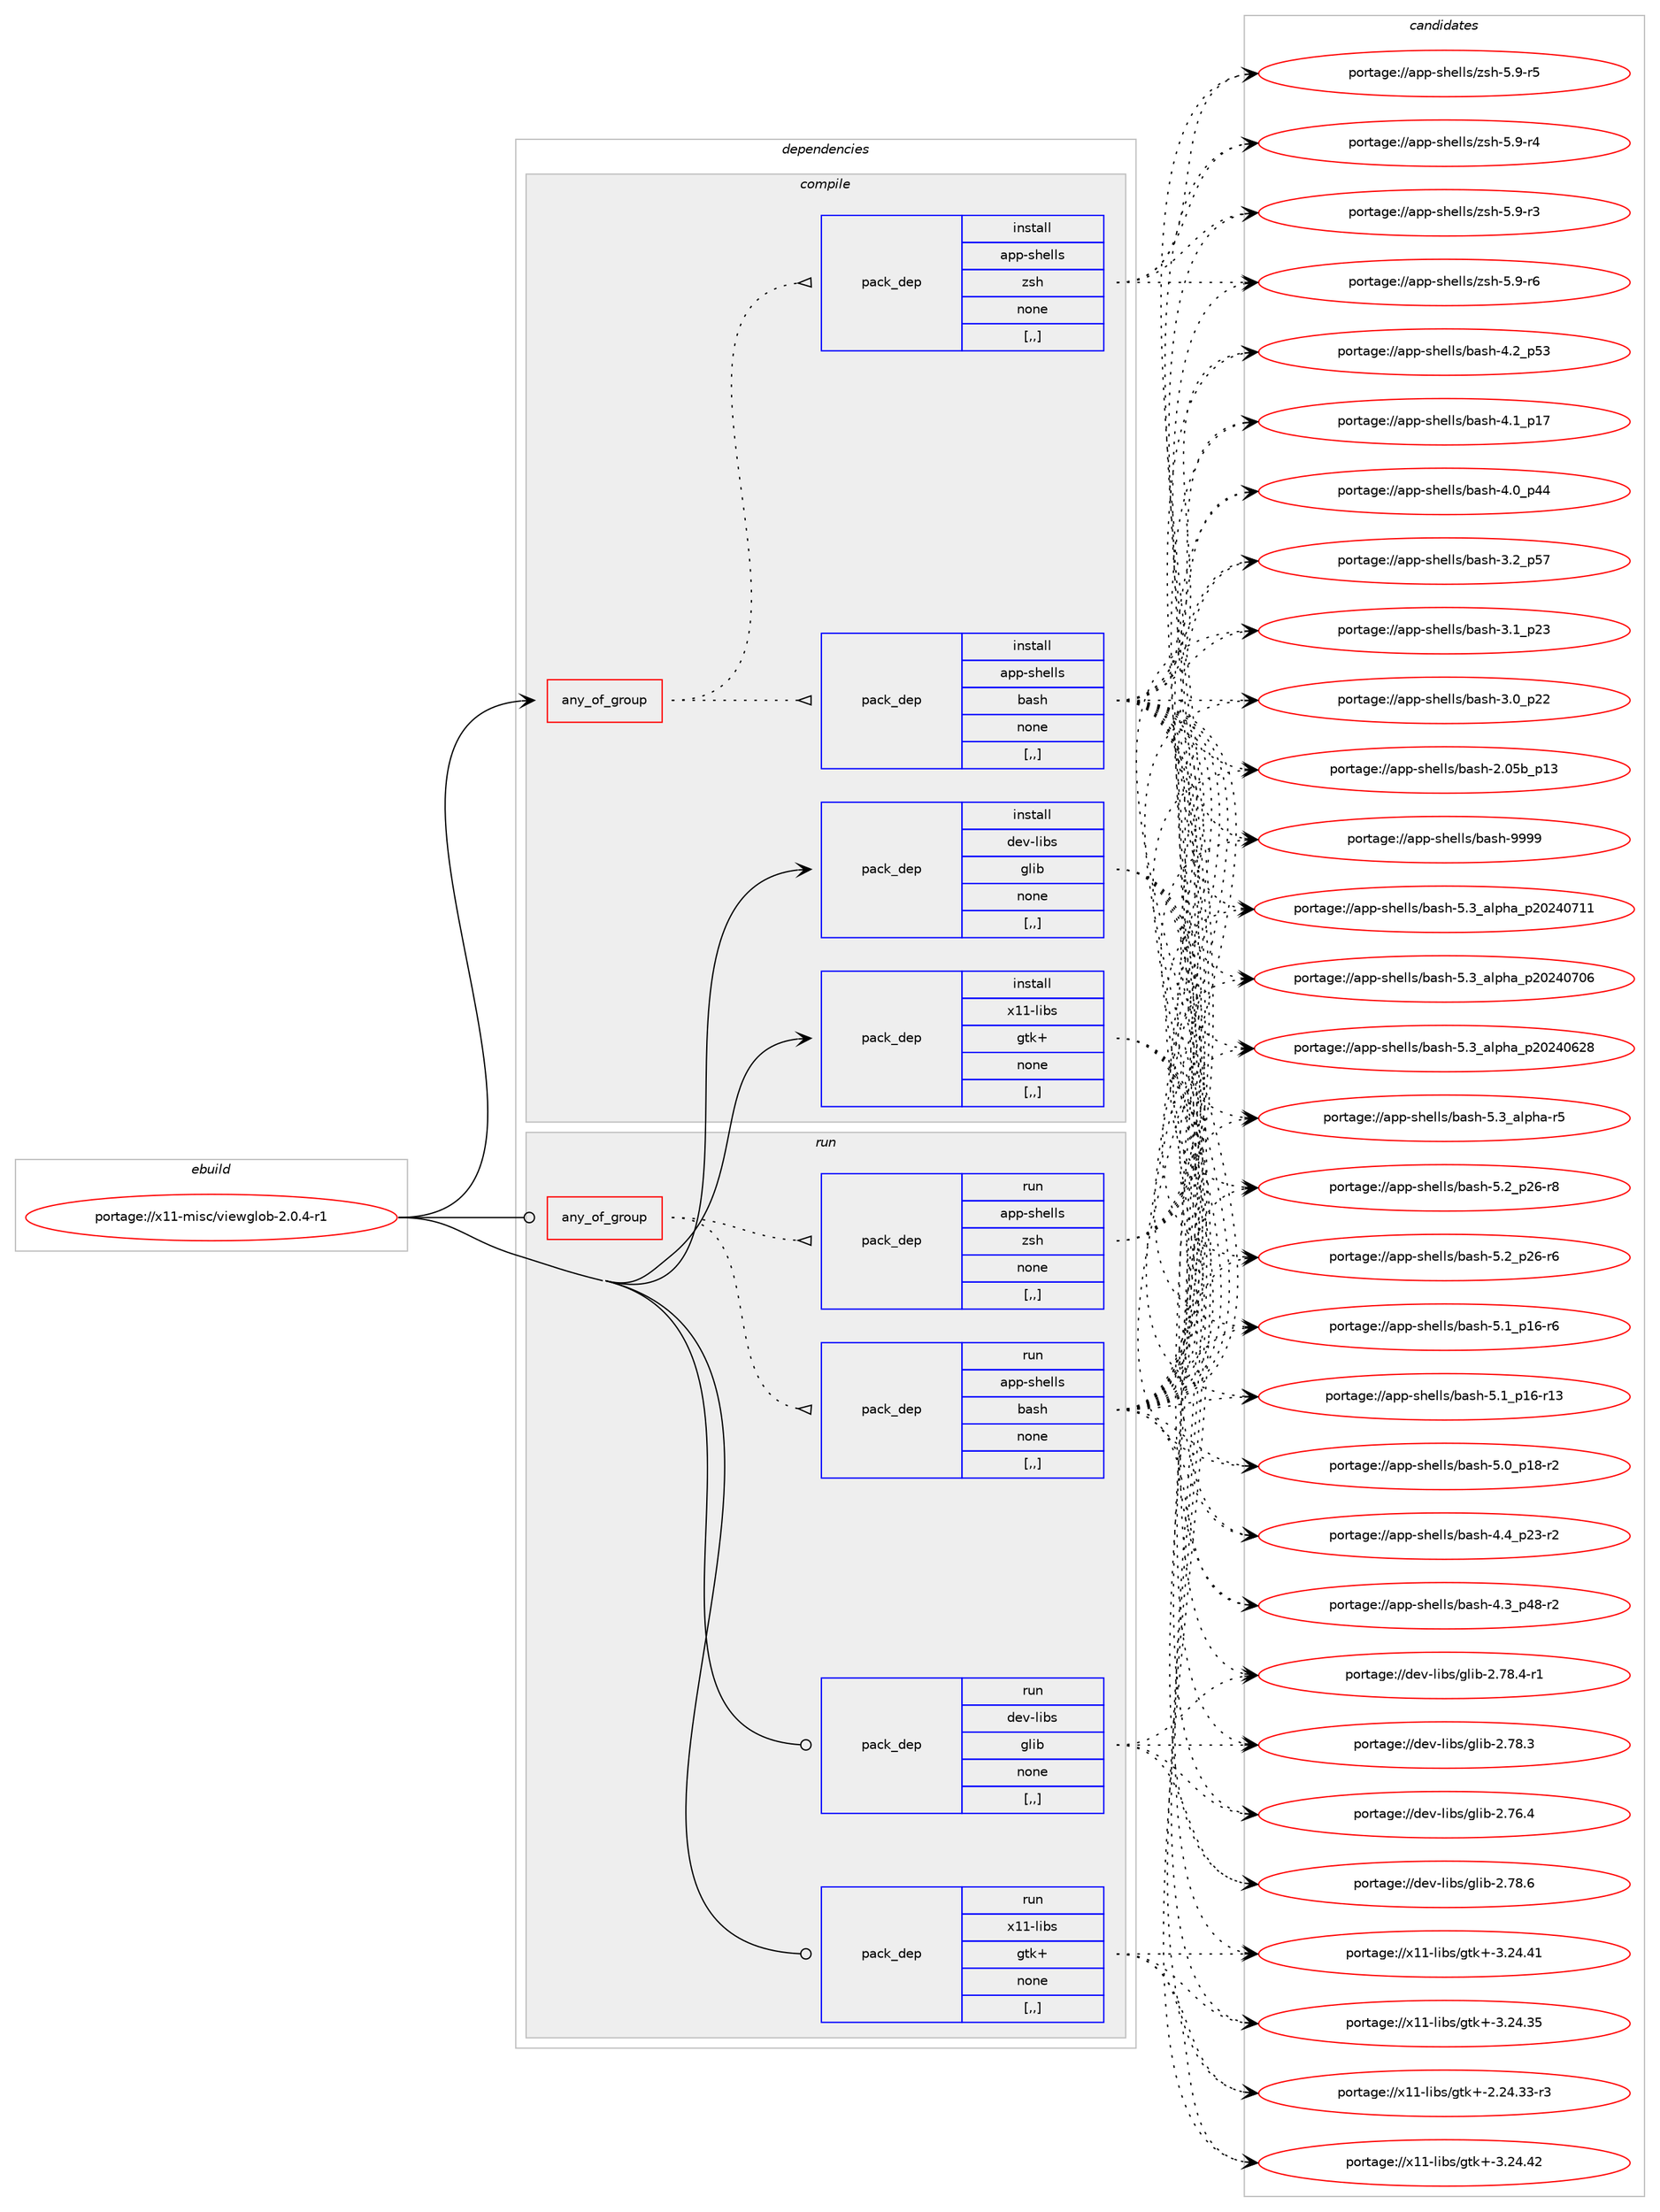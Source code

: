 digraph prolog {

# *************
# Graph options
# *************

newrank=true;
concentrate=true;
compound=true;
graph [rankdir=LR,fontname=Helvetica,fontsize=10,ranksep=1.5];#, ranksep=2.5, nodesep=0.2];
edge  [arrowhead=vee];
node  [fontname=Helvetica,fontsize=10];

# **********
# The ebuild
# **********

subgraph cluster_leftcol {
color=gray;
label=<<i>ebuild</i>>;
id [label="portage://x11-misc/viewglob-2.0.4-r1", color=red, width=4, href="../x11-misc/viewglob-2.0.4-r1.svg"];
}

# ****************
# The dependencies
# ****************

subgraph cluster_midcol {
color=gray;
label=<<i>dependencies</i>>;
subgraph cluster_compile {
fillcolor="#eeeeee";
style=filled;
label=<<i>compile</i>>;
subgraph any3139 {
dependency460569 [label=<<TABLE BORDER="0" CELLBORDER="1" CELLSPACING="0" CELLPADDING="4"><TR><TD CELLPADDING="10">any_of_group</TD></TR></TABLE>>, shape=none, color=red];subgraph pack335300 {
dependency460570 [label=<<TABLE BORDER="0" CELLBORDER="1" CELLSPACING="0" CELLPADDING="4" WIDTH="220"><TR><TD ROWSPAN="6" CELLPADDING="30">pack_dep</TD></TR><TR><TD WIDTH="110">install</TD></TR><TR><TD>app-shells</TD></TR><TR><TD>bash</TD></TR><TR><TD>none</TD></TR><TR><TD>[,,]</TD></TR></TABLE>>, shape=none, color=blue];
}
dependency460569:e -> dependency460570:w [weight=20,style="dotted",arrowhead="oinv"];
subgraph pack335301 {
dependency460571 [label=<<TABLE BORDER="0" CELLBORDER="1" CELLSPACING="0" CELLPADDING="4" WIDTH="220"><TR><TD ROWSPAN="6" CELLPADDING="30">pack_dep</TD></TR><TR><TD WIDTH="110">install</TD></TR><TR><TD>app-shells</TD></TR><TR><TD>zsh</TD></TR><TR><TD>none</TD></TR><TR><TD>[,,]</TD></TR></TABLE>>, shape=none, color=blue];
}
dependency460569:e -> dependency460571:w [weight=20,style="dotted",arrowhead="oinv"];
}
id:e -> dependency460569:w [weight=20,style="solid",arrowhead="vee"];
subgraph pack335302 {
dependency460572 [label=<<TABLE BORDER="0" CELLBORDER="1" CELLSPACING="0" CELLPADDING="4" WIDTH="220"><TR><TD ROWSPAN="6" CELLPADDING="30">pack_dep</TD></TR><TR><TD WIDTH="110">install</TD></TR><TR><TD>dev-libs</TD></TR><TR><TD>glib</TD></TR><TR><TD>none</TD></TR><TR><TD>[,,]</TD></TR></TABLE>>, shape=none, color=blue];
}
id:e -> dependency460572:w [weight=20,style="solid",arrowhead="vee"];
subgraph pack335303 {
dependency460573 [label=<<TABLE BORDER="0" CELLBORDER="1" CELLSPACING="0" CELLPADDING="4" WIDTH="220"><TR><TD ROWSPAN="6" CELLPADDING="30">pack_dep</TD></TR><TR><TD WIDTH="110">install</TD></TR><TR><TD>x11-libs</TD></TR><TR><TD>gtk+</TD></TR><TR><TD>none</TD></TR><TR><TD>[,,]</TD></TR></TABLE>>, shape=none, color=blue];
}
id:e -> dependency460573:w [weight=20,style="solid",arrowhead="vee"];
}
subgraph cluster_compileandrun {
fillcolor="#eeeeee";
style=filled;
label=<<i>compile and run</i>>;
}
subgraph cluster_run {
fillcolor="#eeeeee";
style=filled;
label=<<i>run</i>>;
subgraph any3140 {
dependency460574 [label=<<TABLE BORDER="0" CELLBORDER="1" CELLSPACING="0" CELLPADDING="4"><TR><TD CELLPADDING="10">any_of_group</TD></TR></TABLE>>, shape=none, color=red];subgraph pack335304 {
dependency460575 [label=<<TABLE BORDER="0" CELLBORDER="1" CELLSPACING="0" CELLPADDING="4" WIDTH="220"><TR><TD ROWSPAN="6" CELLPADDING="30">pack_dep</TD></TR><TR><TD WIDTH="110">run</TD></TR><TR><TD>app-shells</TD></TR><TR><TD>bash</TD></TR><TR><TD>none</TD></TR><TR><TD>[,,]</TD></TR></TABLE>>, shape=none, color=blue];
}
dependency460574:e -> dependency460575:w [weight=20,style="dotted",arrowhead="oinv"];
subgraph pack335305 {
dependency460576 [label=<<TABLE BORDER="0" CELLBORDER="1" CELLSPACING="0" CELLPADDING="4" WIDTH="220"><TR><TD ROWSPAN="6" CELLPADDING="30">pack_dep</TD></TR><TR><TD WIDTH="110">run</TD></TR><TR><TD>app-shells</TD></TR><TR><TD>zsh</TD></TR><TR><TD>none</TD></TR><TR><TD>[,,]</TD></TR></TABLE>>, shape=none, color=blue];
}
dependency460574:e -> dependency460576:w [weight=20,style="dotted",arrowhead="oinv"];
}
id:e -> dependency460574:w [weight=20,style="solid",arrowhead="odot"];
subgraph pack335306 {
dependency460577 [label=<<TABLE BORDER="0" CELLBORDER="1" CELLSPACING="0" CELLPADDING="4" WIDTH="220"><TR><TD ROWSPAN="6" CELLPADDING="30">pack_dep</TD></TR><TR><TD WIDTH="110">run</TD></TR><TR><TD>dev-libs</TD></TR><TR><TD>glib</TD></TR><TR><TD>none</TD></TR><TR><TD>[,,]</TD></TR></TABLE>>, shape=none, color=blue];
}
id:e -> dependency460577:w [weight=20,style="solid",arrowhead="odot"];
subgraph pack335307 {
dependency460578 [label=<<TABLE BORDER="0" CELLBORDER="1" CELLSPACING="0" CELLPADDING="4" WIDTH="220"><TR><TD ROWSPAN="6" CELLPADDING="30">pack_dep</TD></TR><TR><TD WIDTH="110">run</TD></TR><TR><TD>x11-libs</TD></TR><TR><TD>gtk+</TD></TR><TR><TD>none</TD></TR><TR><TD>[,,]</TD></TR></TABLE>>, shape=none, color=blue];
}
id:e -> dependency460578:w [weight=20,style="solid",arrowhead="odot"];
}
}

# **************
# The candidates
# **************

subgraph cluster_choices {
rank=same;
color=gray;
label=<<i>candidates</i>>;

subgraph choice335300 {
color=black;
nodesep=1;
choice97112112451151041011081081154798971151044557575757 [label="portage://app-shells/bash-9999", color=red, width=4,href="../app-shells/bash-9999.svg"];
choice971121124511510410110810811547989711510445534651959710811210497951125048505248554949 [label="portage://app-shells/bash-5.3_alpha_p20240711", color=red, width=4,href="../app-shells/bash-5.3_alpha_p20240711.svg"];
choice971121124511510410110810811547989711510445534651959710811210497951125048505248554854 [label="portage://app-shells/bash-5.3_alpha_p20240706", color=red, width=4,href="../app-shells/bash-5.3_alpha_p20240706.svg"];
choice971121124511510410110810811547989711510445534651959710811210497951125048505248545056 [label="portage://app-shells/bash-5.3_alpha_p20240628", color=red, width=4,href="../app-shells/bash-5.3_alpha_p20240628.svg"];
choice9711211245115104101108108115479897115104455346519597108112104974511453 [label="portage://app-shells/bash-5.3_alpha-r5", color=red, width=4,href="../app-shells/bash-5.3_alpha-r5.svg"];
choice9711211245115104101108108115479897115104455346509511250544511456 [label="portage://app-shells/bash-5.2_p26-r8", color=red, width=4,href="../app-shells/bash-5.2_p26-r8.svg"];
choice9711211245115104101108108115479897115104455346509511250544511454 [label="portage://app-shells/bash-5.2_p26-r6", color=red, width=4,href="../app-shells/bash-5.2_p26-r6.svg"];
choice9711211245115104101108108115479897115104455346499511249544511454 [label="portage://app-shells/bash-5.1_p16-r6", color=red, width=4,href="../app-shells/bash-5.1_p16-r6.svg"];
choice971121124511510410110810811547989711510445534649951124954451144951 [label="portage://app-shells/bash-5.1_p16-r13", color=red, width=4,href="../app-shells/bash-5.1_p16-r13.svg"];
choice9711211245115104101108108115479897115104455346489511249564511450 [label="portage://app-shells/bash-5.0_p18-r2", color=red, width=4,href="../app-shells/bash-5.0_p18-r2.svg"];
choice9711211245115104101108108115479897115104455246529511250514511450 [label="portage://app-shells/bash-4.4_p23-r2", color=red, width=4,href="../app-shells/bash-4.4_p23-r2.svg"];
choice9711211245115104101108108115479897115104455246519511252564511450 [label="portage://app-shells/bash-4.3_p48-r2", color=red, width=4,href="../app-shells/bash-4.3_p48-r2.svg"];
choice971121124511510410110810811547989711510445524650951125351 [label="portage://app-shells/bash-4.2_p53", color=red, width=4,href="../app-shells/bash-4.2_p53.svg"];
choice971121124511510410110810811547989711510445524649951124955 [label="portage://app-shells/bash-4.1_p17", color=red, width=4,href="../app-shells/bash-4.1_p17.svg"];
choice971121124511510410110810811547989711510445524648951125252 [label="portage://app-shells/bash-4.0_p44", color=red, width=4,href="../app-shells/bash-4.0_p44.svg"];
choice971121124511510410110810811547989711510445514650951125355 [label="portage://app-shells/bash-3.2_p57", color=red, width=4,href="../app-shells/bash-3.2_p57.svg"];
choice971121124511510410110810811547989711510445514649951125051 [label="portage://app-shells/bash-3.1_p23", color=red, width=4,href="../app-shells/bash-3.1_p23.svg"];
choice971121124511510410110810811547989711510445514648951125050 [label="portage://app-shells/bash-3.0_p22", color=red, width=4,href="../app-shells/bash-3.0_p22.svg"];
choice9711211245115104101108108115479897115104455046485398951124951 [label="portage://app-shells/bash-2.05b_p13", color=red, width=4,href="../app-shells/bash-2.05b_p13.svg"];
dependency460570:e -> choice97112112451151041011081081154798971151044557575757:w [style=dotted,weight="100"];
dependency460570:e -> choice971121124511510410110810811547989711510445534651959710811210497951125048505248554949:w [style=dotted,weight="100"];
dependency460570:e -> choice971121124511510410110810811547989711510445534651959710811210497951125048505248554854:w [style=dotted,weight="100"];
dependency460570:e -> choice971121124511510410110810811547989711510445534651959710811210497951125048505248545056:w [style=dotted,weight="100"];
dependency460570:e -> choice9711211245115104101108108115479897115104455346519597108112104974511453:w [style=dotted,weight="100"];
dependency460570:e -> choice9711211245115104101108108115479897115104455346509511250544511456:w [style=dotted,weight="100"];
dependency460570:e -> choice9711211245115104101108108115479897115104455346509511250544511454:w [style=dotted,weight="100"];
dependency460570:e -> choice9711211245115104101108108115479897115104455346499511249544511454:w [style=dotted,weight="100"];
dependency460570:e -> choice971121124511510410110810811547989711510445534649951124954451144951:w [style=dotted,weight="100"];
dependency460570:e -> choice9711211245115104101108108115479897115104455346489511249564511450:w [style=dotted,weight="100"];
dependency460570:e -> choice9711211245115104101108108115479897115104455246529511250514511450:w [style=dotted,weight="100"];
dependency460570:e -> choice9711211245115104101108108115479897115104455246519511252564511450:w [style=dotted,weight="100"];
dependency460570:e -> choice971121124511510410110810811547989711510445524650951125351:w [style=dotted,weight="100"];
dependency460570:e -> choice971121124511510410110810811547989711510445524649951124955:w [style=dotted,weight="100"];
dependency460570:e -> choice971121124511510410110810811547989711510445524648951125252:w [style=dotted,weight="100"];
dependency460570:e -> choice971121124511510410110810811547989711510445514650951125355:w [style=dotted,weight="100"];
dependency460570:e -> choice971121124511510410110810811547989711510445514649951125051:w [style=dotted,weight="100"];
dependency460570:e -> choice971121124511510410110810811547989711510445514648951125050:w [style=dotted,weight="100"];
dependency460570:e -> choice9711211245115104101108108115479897115104455046485398951124951:w [style=dotted,weight="100"];
}
subgraph choice335301 {
color=black;
nodesep=1;
choice971121124511510410110810811547122115104455346574511454 [label="portage://app-shells/zsh-5.9-r6", color=red, width=4,href="../app-shells/zsh-5.9-r6.svg"];
choice971121124511510410110810811547122115104455346574511453 [label="portage://app-shells/zsh-5.9-r5", color=red, width=4,href="../app-shells/zsh-5.9-r5.svg"];
choice971121124511510410110810811547122115104455346574511452 [label="portage://app-shells/zsh-5.9-r4", color=red, width=4,href="../app-shells/zsh-5.9-r4.svg"];
choice971121124511510410110810811547122115104455346574511451 [label="portage://app-shells/zsh-5.9-r3", color=red, width=4,href="../app-shells/zsh-5.9-r3.svg"];
dependency460571:e -> choice971121124511510410110810811547122115104455346574511454:w [style=dotted,weight="100"];
dependency460571:e -> choice971121124511510410110810811547122115104455346574511453:w [style=dotted,weight="100"];
dependency460571:e -> choice971121124511510410110810811547122115104455346574511452:w [style=dotted,weight="100"];
dependency460571:e -> choice971121124511510410110810811547122115104455346574511451:w [style=dotted,weight="100"];
}
subgraph choice335302 {
color=black;
nodesep=1;
choice1001011184510810598115471031081059845504655564654 [label="portage://dev-libs/glib-2.78.6", color=red, width=4,href="../dev-libs/glib-2.78.6.svg"];
choice10010111845108105981154710310810598455046555646524511449 [label="portage://dev-libs/glib-2.78.4-r1", color=red, width=4,href="../dev-libs/glib-2.78.4-r1.svg"];
choice1001011184510810598115471031081059845504655564651 [label="portage://dev-libs/glib-2.78.3", color=red, width=4,href="../dev-libs/glib-2.78.3.svg"];
choice1001011184510810598115471031081059845504655544652 [label="portage://dev-libs/glib-2.76.4", color=red, width=4,href="../dev-libs/glib-2.76.4.svg"];
dependency460572:e -> choice1001011184510810598115471031081059845504655564654:w [style=dotted,weight="100"];
dependency460572:e -> choice10010111845108105981154710310810598455046555646524511449:w [style=dotted,weight="100"];
dependency460572:e -> choice1001011184510810598115471031081059845504655564651:w [style=dotted,weight="100"];
dependency460572:e -> choice1001011184510810598115471031081059845504655544652:w [style=dotted,weight="100"];
}
subgraph choice335303 {
color=black;
nodesep=1;
choice1204949451081059811547103116107434551465052465250 [label="portage://x11-libs/gtk+-3.24.42", color=red, width=4,href="../x11-libs/gtk+-3.24.42.svg"];
choice1204949451081059811547103116107434551465052465249 [label="portage://x11-libs/gtk+-3.24.41", color=red, width=4,href="../x11-libs/gtk+-3.24.41.svg"];
choice1204949451081059811547103116107434551465052465153 [label="portage://x11-libs/gtk+-3.24.35", color=red, width=4,href="../x11-libs/gtk+-3.24.35.svg"];
choice12049494510810598115471031161074345504650524651514511451 [label="portage://x11-libs/gtk+-2.24.33-r3", color=red, width=4,href="../x11-libs/gtk+-2.24.33-r3.svg"];
dependency460573:e -> choice1204949451081059811547103116107434551465052465250:w [style=dotted,weight="100"];
dependency460573:e -> choice1204949451081059811547103116107434551465052465249:w [style=dotted,weight="100"];
dependency460573:e -> choice1204949451081059811547103116107434551465052465153:w [style=dotted,weight="100"];
dependency460573:e -> choice12049494510810598115471031161074345504650524651514511451:w [style=dotted,weight="100"];
}
subgraph choice335304 {
color=black;
nodesep=1;
choice97112112451151041011081081154798971151044557575757 [label="portage://app-shells/bash-9999", color=red, width=4,href="../app-shells/bash-9999.svg"];
choice971121124511510410110810811547989711510445534651959710811210497951125048505248554949 [label="portage://app-shells/bash-5.3_alpha_p20240711", color=red, width=4,href="../app-shells/bash-5.3_alpha_p20240711.svg"];
choice971121124511510410110810811547989711510445534651959710811210497951125048505248554854 [label="portage://app-shells/bash-5.3_alpha_p20240706", color=red, width=4,href="../app-shells/bash-5.3_alpha_p20240706.svg"];
choice971121124511510410110810811547989711510445534651959710811210497951125048505248545056 [label="portage://app-shells/bash-5.3_alpha_p20240628", color=red, width=4,href="../app-shells/bash-5.3_alpha_p20240628.svg"];
choice9711211245115104101108108115479897115104455346519597108112104974511453 [label="portage://app-shells/bash-5.3_alpha-r5", color=red, width=4,href="../app-shells/bash-5.3_alpha-r5.svg"];
choice9711211245115104101108108115479897115104455346509511250544511456 [label="portage://app-shells/bash-5.2_p26-r8", color=red, width=4,href="../app-shells/bash-5.2_p26-r8.svg"];
choice9711211245115104101108108115479897115104455346509511250544511454 [label="portage://app-shells/bash-5.2_p26-r6", color=red, width=4,href="../app-shells/bash-5.2_p26-r6.svg"];
choice9711211245115104101108108115479897115104455346499511249544511454 [label="portage://app-shells/bash-5.1_p16-r6", color=red, width=4,href="../app-shells/bash-5.1_p16-r6.svg"];
choice971121124511510410110810811547989711510445534649951124954451144951 [label="portage://app-shells/bash-5.1_p16-r13", color=red, width=4,href="../app-shells/bash-5.1_p16-r13.svg"];
choice9711211245115104101108108115479897115104455346489511249564511450 [label="portage://app-shells/bash-5.0_p18-r2", color=red, width=4,href="../app-shells/bash-5.0_p18-r2.svg"];
choice9711211245115104101108108115479897115104455246529511250514511450 [label="portage://app-shells/bash-4.4_p23-r2", color=red, width=4,href="../app-shells/bash-4.4_p23-r2.svg"];
choice9711211245115104101108108115479897115104455246519511252564511450 [label="portage://app-shells/bash-4.3_p48-r2", color=red, width=4,href="../app-shells/bash-4.3_p48-r2.svg"];
choice971121124511510410110810811547989711510445524650951125351 [label="portage://app-shells/bash-4.2_p53", color=red, width=4,href="../app-shells/bash-4.2_p53.svg"];
choice971121124511510410110810811547989711510445524649951124955 [label="portage://app-shells/bash-4.1_p17", color=red, width=4,href="../app-shells/bash-4.1_p17.svg"];
choice971121124511510410110810811547989711510445524648951125252 [label="portage://app-shells/bash-4.0_p44", color=red, width=4,href="../app-shells/bash-4.0_p44.svg"];
choice971121124511510410110810811547989711510445514650951125355 [label="portage://app-shells/bash-3.2_p57", color=red, width=4,href="../app-shells/bash-3.2_p57.svg"];
choice971121124511510410110810811547989711510445514649951125051 [label="portage://app-shells/bash-3.1_p23", color=red, width=4,href="../app-shells/bash-3.1_p23.svg"];
choice971121124511510410110810811547989711510445514648951125050 [label="portage://app-shells/bash-3.0_p22", color=red, width=4,href="../app-shells/bash-3.0_p22.svg"];
choice9711211245115104101108108115479897115104455046485398951124951 [label="portage://app-shells/bash-2.05b_p13", color=red, width=4,href="../app-shells/bash-2.05b_p13.svg"];
dependency460575:e -> choice97112112451151041011081081154798971151044557575757:w [style=dotted,weight="100"];
dependency460575:e -> choice971121124511510410110810811547989711510445534651959710811210497951125048505248554949:w [style=dotted,weight="100"];
dependency460575:e -> choice971121124511510410110810811547989711510445534651959710811210497951125048505248554854:w [style=dotted,weight="100"];
dependency460575:e -> choice971121124511510410110810811547989711510445534651959710811210497951125048505248545056:w [style=dotted,weight="100"];
dependency460575:e -> choice9711211245115104101108108115479897115104455346519597108112104974511453:w [style=dotted,weight="100"];
dependency460575:e -> choice9711211245115104101108108115479897115104455346509511250544511456:w [style=dotted,weight="100"];
dependency460575:e -> choice9711211245115104101108108115479897115104455346509511250544511454:w [style=dotted,weight="100"];
dependency460575:e -> choice9711211245115104101108108115479897115104455346499511249544511454:w [style=dotted,weight="100"];
dependency460575:e -> choice971121124511510410110810811547989711510445534649951124954451144951:w [style=dotted,weight="100"];
dependency460575:e -> choice9711211245115104101108108115479897115104455346489511249564511450:w [style=dotted,weight="100"];
dependency460575:e -> choice9711211245115104101108108115479897115104455246529511250514511450:w [style=dotted,weight="100"];
dependency460575:e -> choice9711211245115104101108108115479897115104455246519511252564511450:w [style=dotted,weight="100"];
dependency460575:e -> choice971121124511510410110810811547989711510445524650951125351:w [style=dotted,weight="100"];
dependency460575:e -> choice971121124511510410110810811547989711510445524649951124955:w [style=dotted,weight="100"];
dependency460575:e -> choice971121124511510410110810811547989711510445524648951125252:w [style=dotted,weight="100"];
dependency460575:e -> choice971121124511510410110810811547989711510445514650951125355:w [style=dotted,weight="100"];
dependency460575:e -> choice971121124511510410110810811547989711510445514649951125051:w [style=dotted,weight="100"];
dependency460575:e -> choice971121124511510410110810811547989711510445514648951125050:w [style=dotted,weight="100"];
dependency460575:e -> choice9711211245115104101108108115479897115104455046485398951124951:w [style=dotted,weight="100"];
}
subgraph choice335305 {
color=black;
nodesep=1;
choice971121124511510410110810811547122115104455346574511454 [label="portage://app-shells/zsh-5.9-r6", color=red, width=4,href="../app-shells/zsh-5.9-r6.svg"];
choice971121124511510410110810811547122115104455346574511453 [label="portage://app-shells/zsh-5.9-r5", color=red, width=4,href="../app-shells/zsh-5.9-r5.svg"];
choice971121124511510410110810811547122115104455346574511452 [label="portage://app-shells/zsh-5.9-r4", color=red, width=4,href="../app-shells/zsh-5.9-r4.svg"];
choice971121124511510410110810811547122115104455346574511451 [label="portage://app-shells/zsh-5.9-r3", color=red, width=4,href="../app-shells/zsh-5.9-r3.svg"];
dependency460576:e -> choice971121124511510410110810811547122115104455346574511454:w [style=dotted,weight="100"];
dependency460576:e -> choice971121124511510410110810811547122115104455346574511453:w [style=dotted,weight="100"];
dependency460576:e -> choice971121124511510410110810811547122115104455346574511452:w [style=dotted,weight="100"];
dependency460576:e -> choice971121124511510410110810811547122115104455346574511451:w [style=dotted,weight="100"];
}
subgraph choice335306 {
color=black;
nodesep=1;
choice1001011184510810598115471031081059845504655564654 [label="portage://dev-libs/glib-2.78.6", color=red, width=4,href="../dev-libs/glib-2.78.6.svg"];
choice10010111845108105981154710310810598455046555646524511449 [label="portage://dev-libs/glib-2.78.4-r1", color=red, width=4,href="../dev-libs/glib-2.78.4-r1.svg"];
choice1001011184510810598115471031081059845504655564651 [label="portage://dev-libs/glib-2.78.3", color=red, width=4,href="../dev-libs/glib-2.78.3.svg"];
choice1001011184510810598115471031081059845504655544652 [label="portage://dev-libs/glib-2.76.4", color=red, width=4,href="../dev-libs/glib-2.76.4.svg"];
dependency460577:e -> choice1001011184510810598115471031081059845504655564654:w [style=dotted,weight="100"];
dependency460577:e -> choice10010111845108105981154710310810598455046555646524511449:w [style=dotted,weight="100"];
dependency460577:e -> choice1001011184510810598115471031081059845504655564651:w [style=dotted,weight="100"];
dependency460577:e -> choice1001011184510810598115471031081059845504655544652:w [style=dotted,weight="100"];
}
subgraph choice335307 {
color=black;
nodesep=1;
choice1204949451081059811547103116107434551465052465250 [label="portage://x11-libs/gtk+-3.24.42", color=red, width=4,href="../x11-libs/gtk+-3.24.42.svg"];
choice1204949451081059811547103116107434551465052465249 [label="portage://x11-libs/gtk+-3.24.41", color=red, width=4,href="../x11-libs/gtk+-3.24.41.svg"];
choice1204949451081059811547103116107434551465052465153 [label="portage://x11-libs/gtk+-3.24.35", color=red, width=4,href="../x11-libs/gtk+-3.24.35.svg"];
choice12049494510810598115471031161074345504650524651514511451 [label="portage://x11-libs/gtk+-2.24.33-r3", color=red, width=4,href="../x11-libs/gtk+-2.24.33-r3.svg"];
dependency460578:e -> choice1204949451081059811547103116107434551465052465250:w [style=dotted,weight="100"];
dependency460578:e -> choice1204949451081059811547103116107434551465052465249:w [style=dotted,weight="100"];
dependency460578:e -> choice1204949451081059811547103116107434551465052465153:w [style=dotted,weight="100"];
dependency460578:e -> choice12049494510810598115471031161074345504650524651514511451:w [style=dotted,weight="100"];
}
}

}
